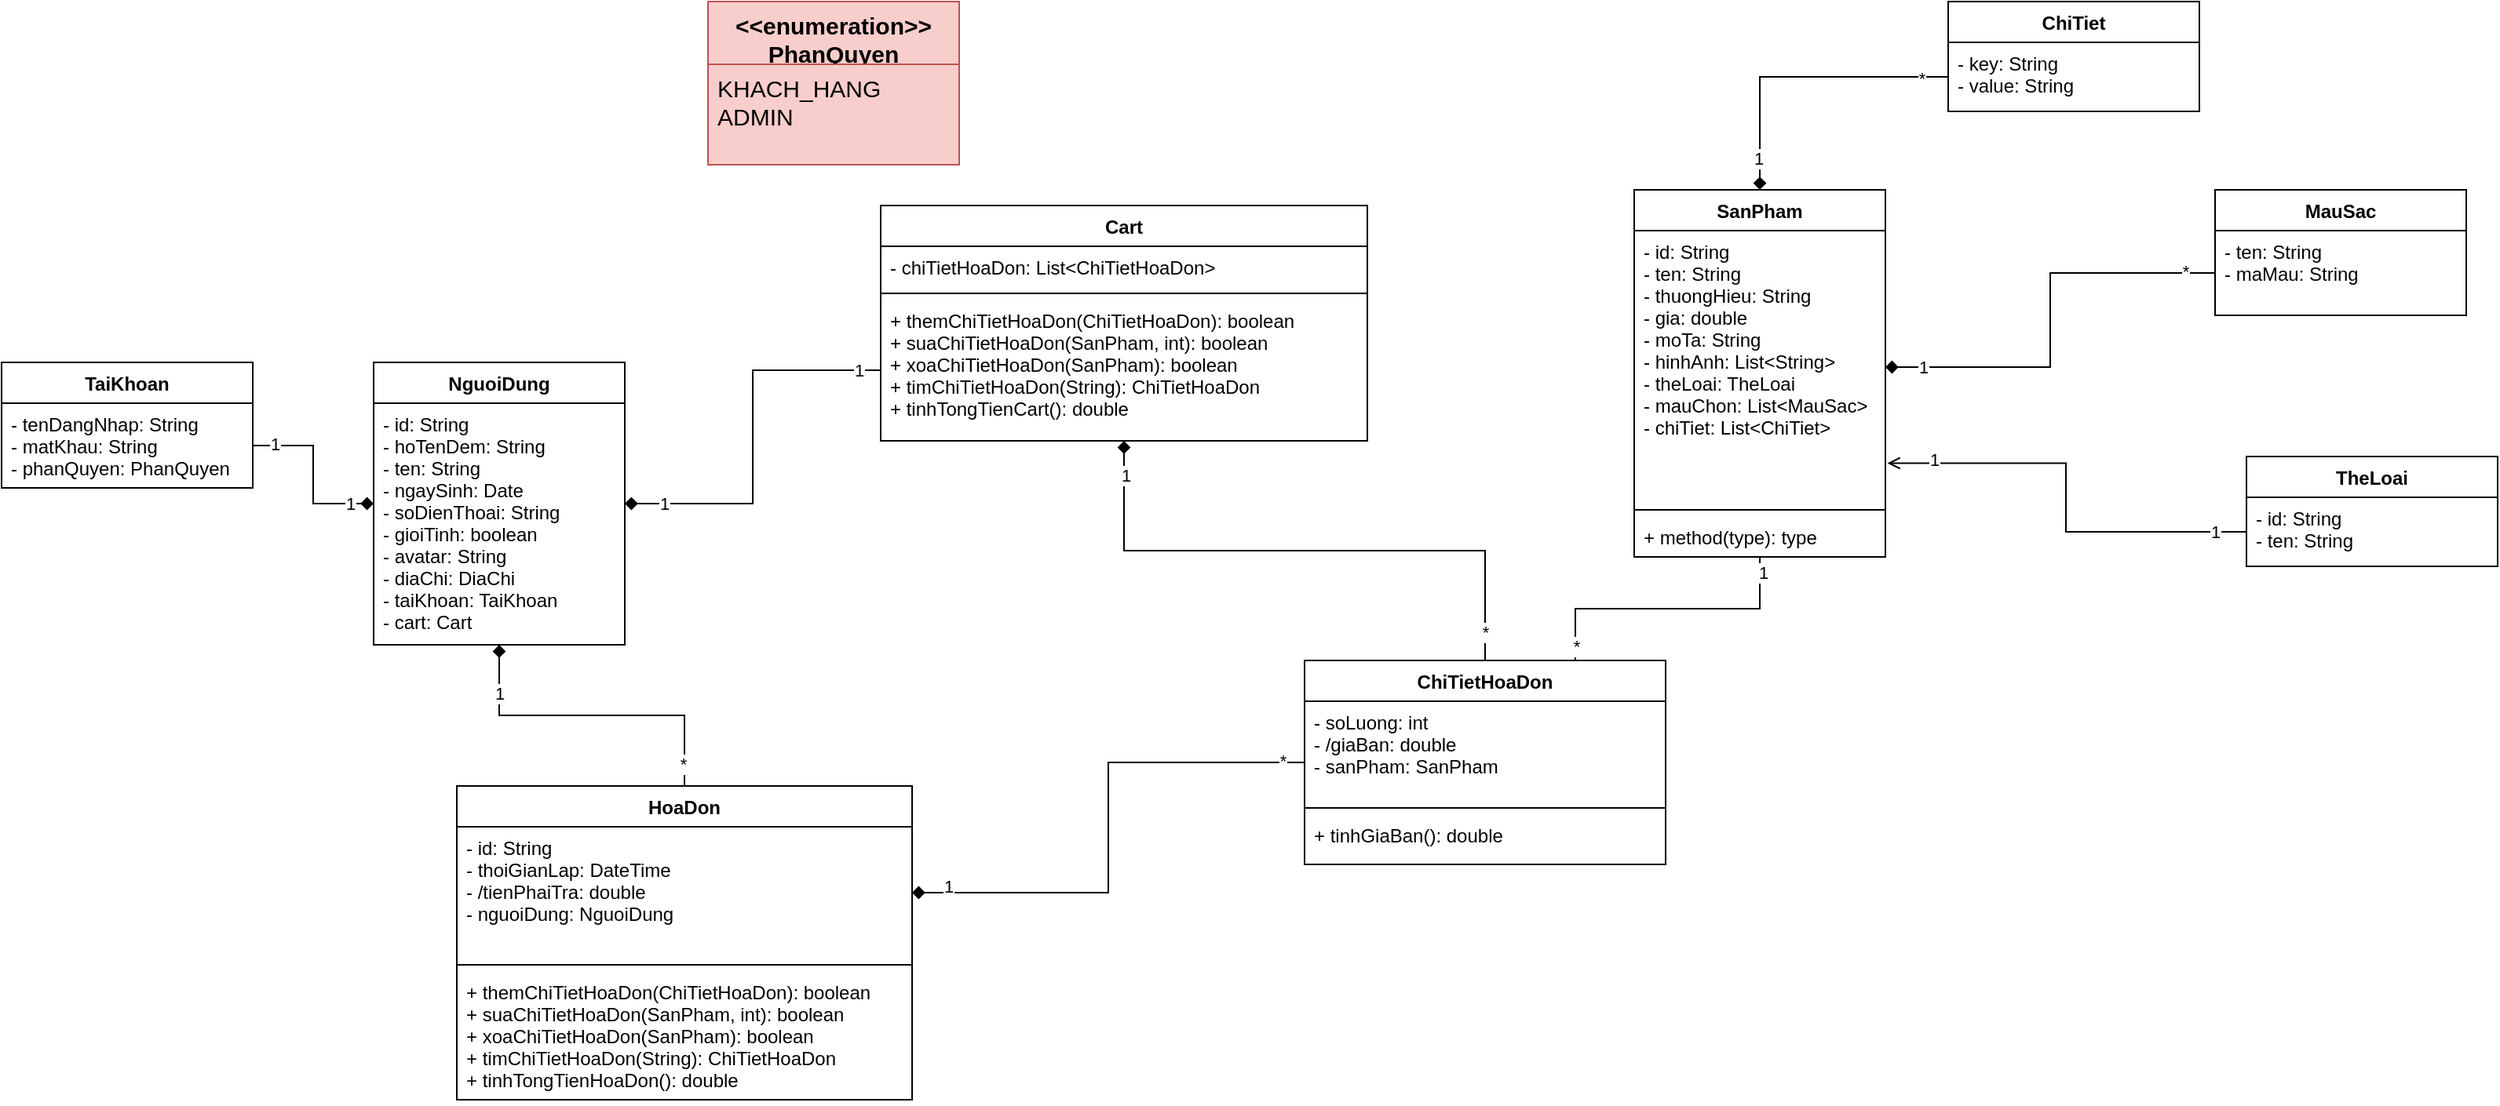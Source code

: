 <mxfile version="14.6.6" type="github">
  <diagram id="C5RBs43oDa-KdzZeNtuy" name="Page-1">
    <mxGraphModel dx="2067" dy="1829" grid="1" gridSize="10" guides="1" tooltips="1" connect="1" arrows="1" fold="1" page="1" pageScale="1" pageWidth="827" pageHeight="1169" math="0" shadow="0">
      <root>
        <mxCell id="WIyWlLk6GJQsqaUBKTNV-0" />
        <mxCell id="WIyWlLk6GJQsqaUBKTNV-1" parent="WIyWlLk6GJQsqaUBKTNV-0" />
        <mxCell id="7N4hpyPiE46g98wLAyZC-40" value="MauSac" style="swimlane;fontStyle=1;align=center;verticalAlign=top;childLayout=stackLayout;horizontal=1;startSize=26;horizontalStack=0;resizeParent=1;resizeParentMax=0;resizeLast=0;collapsible=1;marginBottom=0;" parent="WIyWlLk6GJQsqaUBKTNV-1" vertex="1">
          <mxGeometry x="600" y="-830" width="160" height="80" as="geometry" />
        </mxCell>
        <mxCell id="7N4hpyPiE46g98wLAyZC-41" value="- ten: String&#xa;- maMau: String" style="text;strokeColor=none;fillColor=none;align=left;verticalAlign=top;spacingLeft=4;spacingRight=4;overflow=hidden;rotatable=0;points=[[0,0.5],[1,0.5]];portConstraint=eastwest;" parent="7N4hpyPiE46g98wLAyZC-40" vertex="1">
          <mxGeometry y="26" width="160" height="54" as="geometry" />
        </mxCell>
        <mxCell id="7N4hpyPiE46g98wLAyZC-63" value="SanPham" style="swimlane;fontStyle=1;align=center;verticalAlign=top;childLayout=stackLayout;horizontal=1;startSize=26;horizontalStack=0;resizeParent=1;resizeParentMax=0;resizeLast=0;collapsible=1;marginBottom=0;" parent="WIyWlLk6GJQsqaUBKTNV-1" vertex="1">
          <mxGeometry x="230" y="-830" width="160" height="234" as="geometry" />
        </mxCell>
        <mxCell id="7N4hpyPiE46g98wLAyZC-64" value="- id: String&#xa;- ten: String&#xa;- thuongHieu: String&#xa;- gia: double&#xa;- moTa: String&#xa;- hinhAnh: List&lt;String&gt;&#xa;- theLoai: TheLoai&#xa;- mauChon: List&lt;MauSac&gt;&#xa;- chiTiet: List&lt;ChiTiet&gt;" style="text;strokeColor=none;fillColor=none;align=left;verticalAlign=top;spacingLeft=4;spacingRight=4;overflow=hidden;rotatable=0;points=[[0,0.5],[1,0.5]];portConstraint=eastwest;" parent="7N4hpyPiE46g98wLAyZC-63" vertex="1">
          <mxGeometry y="26" width="160" height="174" as="geometry" />
        </mxCell>
        <mxCell id="7N4hpyPiE46g98wLAyZC-65" value="" style="line;strokeWidth=1;fillColor=none;align=left;verticalAlign=middle;spacingTop=-1;spacingLeft=3;spacingRight=3;rotatable=0;labelPosition=right;points=[];portConstraint=eastwest;" parent="7N4hpyPiE46g98wLAyZC-63" vertex="1">
          <mxGeometry y="200" width="160" height="8" as="geometry" />
        </mxCell>
        <mxCell id="7N4hpyPiE46g98wLAyZC-66" value="+ method(type): type" style="text;strokeColor=none;fillColor=none;align=left;verticalAlign=top;spacingLeft=4;spacingRight=4;overflow=hidden;rotatable=0;points=[[0,0.5],[1,0.5]];portConstraint=eastwest;" parent="7N4hpyPiE46g98wLAyZC-63" vertex="1">
          <mxGeometry y="208" width="160" height="26" as="geometry" />
        </mxCell>
        <mxCell id="7N4hpyPiE46g98wLAyZC-67" style="edgeStyle=orthogonalEdgeStyle;rounded=0;orthogonalLoop=1;jettySize=auto;html=1;exitX=1;exitY=0.5;exitDx=0;exitDy=0;startArrow=diamond;startFill=1;endArrow=none;endFill=0;" parent="WIyWlLk6GJQsqaUBKTNV-1" source="7N4hpyPiE46g98wLAyZC-64" target="7N4hpyPiE46g98wLAyZC-41" edge="1">
          <mxGeometry relative="1" as="geometry" />
        </mxCell>
        <mxCell id="7N4hpyPiE46g98wLAyZC-68" value="1" style="edgeLabel;html=1;align=center;verticalAlign=middle;resizable=0;points=[];" parent="7N4hpyPiE46g98wLAyZC-67" vertex="1" connectable="0">
          <mxGeometry x="-0.824" relative="1" as="geometry">
            <mxPoint as="offset" />
          </mxGeometry>
        </mxCell>
        <mxCell id="7N4hpyPiE46g98wLAyZC-69" value="*" style="edgeLabel;html=1;align=center;verticalAlign=middle;resizable=0;points=[];" parent="7N4hpyPiE46g98wLAyZC-67" vertex="1" connectable="0">
          <mxGeometry x="0.856" y="1" relative="1" as="geometry">
            <mxPoint as="offset" />
          </mxGeometry>
        </mxCell>
        <mxCell id="7N4hpyPiE46g98wLAyZC-70" value="TheLoai" style="swimlane;fontStyle=1;align=center;verticalAlign=top;childLayout=stackLayout;horizontal=1;startSize=26;horizontalStack=0;resizeParent=1;resizeParentMax=0;resizeLast=0;collapsible=1;marginBottom=0;" parent="WIyWlLk6GJQsqaUBKTNV-1" vertex="1">
          <mxGeometry x="620" y="-660" width="160" height="70" as="geometry" />
        </mxCell>
        <mxCell id="7N4hpyPiE46g98wLAyZC-71" value="- id: String&#xa;- ten: String" style="text;strokeColor=none;fillColor=none;align=left;verticalAlign=top;spacingLeft=4;spacingRight=4;overflow=hidden;rotatable=0;points=[[0,0.5],[1,0.5]];portConstraint=eastwest;" parent="7N4hpyPiE46g98wLAyZC-70" vertex="1">
          <mxGeometry y="26" width="160" height="44" as="geometry" />
        </mxCell>
        <mxCell id="7N4hpyPiE46g98wLAyZC-74" style="edgeStyle=orthogonalEdgeStyle;rounded=0;orthogonalLoop=1;jettySize=auto;html=1;exitX=0;exitY=0.5;exitDx=0;exitDy=0;entryX=1.008;entryY=0.852;entryDx=0;entryDy=0;entryPerimeter=0;startArrow=none;startFill=0;endArrow=open;endFill=0;" parent="WIyWlLk6GJQsqaUBKTNV-1" source="7N4hpyPiE46g98wLAyZC-71" target="7N4hpyPiE46g98wLAyZC-64" edge="1">
          <mxGeometry relative="1" as="geometry" />
        </mxCell>
        <mxCell id="7N4hpyPiE46g98wLAyZC-75" value="1" style="edgeLabel;html=1;align=center;verticalAlign=middle;resizable=0;points=[];" parent="7N4hpyPiE46g98wLAyZC-74" vertex="1" connectable="0">
          <mxGeometry x="0.786" y="-2" relative="1" as="geometry">
            <mxPoint as="offset" />
          </mxGeometry>
        </mxCell>
        <mxCell id="7N4hpyPiE46g98wLAyZC-76" value="1" style="edgeLabel;html=1;align=center;verticalAlign=middle;resizable=0;points=[];" parent="7N4hpyPiE46g98wLAyZC-74" vertex="1" connectable="0">
          <mxGeometry x="-0.851" relative="1" as="geometry">
            <mxPoint as="offset" />
          </mxGeometry>
        </mxCell>
        <mxCell id="7N4hpyPiE46g98wLAyZC-77" value="ChiTiet" style="swimlane;fontStyle=1;align=center;verticalAlign=top;childLayout=stackLayout;horizontal=1;startSize=26;horizontalStack=0;resizeParent=1;resizeParentMax=0;resizeLast=0;collapsible=1;marginBottom=0;" parent="WIyWlLk6GJQsqaUBKTNV-1" vertex="1">
          <mxGeometry x="430" y="-950" width="160" height="70" as="geometry" />
        </mxCell>
        <mxCell id="7N4hpyPiE46g98wLAyZC-78" value="- key: String&#xa;- value: String" style="text;strokeColor=none;fillColor=none;align=left;verticalAlign=top;spacingLeft=4;spacingRight=4;overflow=hidden;rotatable=0;points=[[0,0.5],[1,0.5]];portConstraint=eastwest;" parent="7N4hpyPiE46g98wLAyZC-77" vertex="1">
          <mxGeometry y="26" width="160" height="44" as="geometry" />
        </mxCell>
        <mxCell id="7N4hpyPiE46g98wLAyZC-81" style="edgeStyle=orthogonalEdgeStyle;rounded=0;orthogonalLoop=1;jettySize=auto;html=1;exitX=0;exitY=0.5;exitDx=0;exitDy=0;startArrow=none;startFill=0;endArrow=diamond;endFill=1;" parent="WIyWlLk6GJQsqaUBKTNV-1" source="7N4hpyPiE46g98wLAyZC-78" target="7N4hpyPiE46g98wLAyZC-63" edge="1">
          <mxGeometry relative="1" as="geometry" />
        </mxCell>
        <mxCell id="7N4hpyPiE46g98wLAyZC-82" value="1" style="edgeLabel;html=1;align=center;verticalAlign=middle;resizable=0;points=[];" parent="7N4hpyPiE46g98wLAyZC-81" vertex="1" connectable="0">
          <mxGeometry x="0.785" y="-1" relative="1" as="geometry">
            <mxPoint as="offset" />
          </mxGeometry>
        </mxCell>
        <mxCell id="7N4hpyPiE46g98wLAyZC-83" value="*" style="edgeLabel;html=1;align=center;verticalAlign=middle;resizable=0;points=[];" parent="7N4hpyPiE46g98wLAyZC-81" vertex="1" connectable="0">
          <mxGeometry x="-0.823" y="1" relative="1" as="geometry">
            <mxPoint as="offset" />
          </mxGeometry>
        </mxCell>
        <mxCell id="7N4hpyPiE46g98wLAyZC-88" value="NguoiDung" style="swimlane;fontStyle=1;align=center;verticalAlign=top;childLayout=stackLayout;horizontal=1;startSize=26;horizontalStack=0;resizeParent=1;resizeParentMax=0;resizeLast=0;collapsible=1;marginBottom=0;" parent="WIyWlLk6GJQsqaUBKTNV-1" vertex="1">
          <mxGeometry x="-573" y="-720" width="160" height="180" as="geometry" />
        </mxCell>
        <mxCell id="7N4hpyPiE46g98wLAyZC-89" value="- id: String&#xa;- hoTenDem: String&#xa;- ten: String&#xa;- ngaySinh: Date&#xa;- soDienThoai: String&#xa;- gioiTinh: boolean&#xa;- avatar: String&#xa;- diaChi: DiaChi&#xa;- taiKhoan: TaiKhoan&#xa;- cart: Cart" style="text;strokeColor=none;fillColor=none;align=left;verticalAlign=top;spacingLeft=4;spacingRight=4;overflow=hidden;rotatable=0;points=[[0,0.5],[1,0.5]];portConstraint=eastwest;" parent="7N4hpyPiE46g98wLAyZC-88" vertex="1">
          <mxGeometry y="26" width="160" height="154" as="geometry" />
        </mxCell>
        <mxCell id="7N4hpyPiE46g98wLAyZC-99" value="TaiKhoan" style="swimlane;fontStyle=1;align=center;verticalAlign=top;childLayout=stackLayout;horizontal=1;startSize=26;horizontalStack=0;resizeParent=1;resizeParentMax=0;resizeLast=0;collapsible=1;marginBottom=0;" parent="WIyWlLk6GJQsqaUBKTNV-1" vertex="1">
          <mxGeometry x="-810" y="-720" width="160" height="80" as="geometry" />
        </mxCell>
        <mxCell id="7N4hpyPiE46g98wLAyZC-100" value="- tenDangNhap: String&#xa;- matKhau: String&#xa;- phanQuyen: PhanQuyen" style="text;strokeColor=none;fillColor=none;align=left;verticalAlign=top;spacingLeft=4;spacingRight=4;overflow=hidden;rotatable=0;points=[[0,0.5],[1,0.5]];portConstraint=eastwest;" parent="7N4hpyPiE46g98wLAyZC-99" vertex="1">
          <mxGeometry y="26" width="160" height="54" as="geometry" />
        </mxCell>
        <mxCell id="7N4hpyPiE46g98wLAyZC-103" value="&lt;&lt;enumeration&gt;&gt;&#xa;PhanQuyen" style="swimlane;fontStyle=1;align=center;verticalAlign=top;childLayout=stackLayout;horizontal=1;startSize=40;horizontalStack=0;resizeParent=1;resizeParentMax=0;resizeLast=0;collapsible=1;marginBottom=0;fillColor=#f8cecc;strokeColor=#b85450;fontSize=15;" parent="WIyWlLk6GJQsqaUBKTNV-1" vertex="1">
          <mxGeometry x="-360" y="-950" width="160" height="104" as="geometry" />
        </mxCell>
        <mxCell id="7N4hpyPiE46g98wLAyZC-104" value="KHACH_HANG&#xa;ADMIN" style="text;strokeColor=#b85450;fillColor=#f8cecc;align=left;verticalAlign=top;spacingLeft=4;spacingRight=4;overflow=hidden;rotatable=0;points=[[0,0.5],[1,0.5]];portConstraint=eastwest;fontSize=15;" parent="7N4hpyPiE46g98wLAyZC-103" vertex="1">
          <mxGeometry y="40" width="160" height="64" as="geometry" />
        </mxCell>
        <mxCell id="7N4hpyPiE46g98wLAyZC-105" style="edgeStyle=orthogonalEdgeStyle;rounded=0;orthogonalLoop=1;jettySize=auto;html=1;exitX=1;exitY=0.5;exitDx=0;exitDy=0;startArrow=none;startFill=0;endArrow=diamond;endFill=1;" parent="WIyWlLk6GJQsqaUBKTNV-1" source="7N4hpyPiE46g98wLAyZC-100" target="7N4hpyPiE46g98wLAyZC-88" edge="1">
          <mxGeometry relative="1" as="geometry" />
        </mxCell>
        <mxCell id="7N4hpyPiE46g98wLAyZC-106" value="1" style="edgeLabel;html=1;align=center;verticalAlign=middle;resizable=0;points=[];" parent="7N4hpyPiE46g98wLAyZC-105" vertex="1" connectable="0">
          <mxGeometry x="0.73" relative="1" as="geometry">
            <mxPoint as="offset" />
          </mxGeometry>
        </mxCell>
        <mxCell id="7N4hpyPiE46g98wLAyZC-107" value="1" style="edgeLabel;html=1;align=center;verticalAlign=middle;resizable=0;points=[];" parent="7N4hpyPiE46g98wLAyZC-105" vertex="1" connectable="0">
          <mxGeometry x="-0.761" y="1" relative="1" as="geometry">
            <mxPoint as="offset" />
          </mxGeometry>
        </mxCell>
        <mxCell id="7N4hpyPiE46g98wLAyZC-108" value="Cart" style="swimlane;fontStyle=1;align=center;verticalAlign=top;childLayout=stackLayout;horizontal=1;startSize=26;horizontalStack=0;resizeParent=1;resizeParentMax=0;resizeLast=0;collapsible=1;marginBottom=0;" parent="WIyWlLk6GJQsqaUBKTNV-1" vertex="1">
          <mxGeometry x="-250" y="-820" width="310" height="150" as="geometry" />
        </mxCell>
        <mxCell id="7N4hpyPiE46g98wLAyZC-109" value="- chiTietHoaDon: List&lt;ChiTietHoaDon&gt;" style="text;strokeColor=none;fillColor=none;align=left;verticalAlign=top;spacingLeft=4;spacingRight=4;overflow=hidden;rotatable=0;points=[[0,0.5],[1,0.5]];portConstraint=eastwest;" parent="7N4hpyPiE46g98wLAyZC-108" vertex="1">
          <mxGeometry y="26" width="310" height="26" as="geometry" />
        </mxCell>
        <mxCell id="7N4hpyPiE46g98wLAyZC-110" value="" style="line;strokeWidth=1;fillColor=none;align=left;verticalAlign=middle;spacingTop=-1;spacingLeft=3;spacingRight=3;rotatable=0;labelPosition=right;points=[];portConstraint=eastwest;" parent="7N4hpyPiE46g98wLAyZC-108" vertex="1">
          <mxGeometry y="52" width="310" height="8" as="geometry" />
        </mxCell>
        <mxCell id="7N4hpyPiE46g98wLAyZC-111" value="+ themChiTietHoaDon(ChiTietHoaDon): boolean&#xa;+ suaChiTietHoaDon(SanPham, int): boolean&#xa;+ xoaChiTietHoaDon(SanPham): boolean&#xa;+ timChiTietHoaDon(String): ChiTietHoaDon&#xa;+ tinhTongTienCart(): double" style="text;strokeColor=none;fillColor=none;align=left;verticalAlign=top;spacingLeft=4;spacingRight=4;overflow=hidden;rotatable=0;points=[[0,0.5],[1,0.5]];portConstraint=eastwest;" parent="7N4hpyPiE46g98wLAyZC-108" vertex="1">
          <mxGeometry y="60" width="310" height="90" as="geometry" />
        </mxCell>
        <mxCell id="7N4hpyPiE46g98wLAyZC-112" style="edgeStyle=orthogonalEdgeStyle;rounded=0;orthogonalLoop=1;jettySize=auto;html=1;exitX=0;exitY=0.5;exitDx=0;exitDy=0;startArrow=none;startFill=0;endArrow=diamond;endFill=1;" parent="WIyWlLk6GJQsqaUBKTNV-1" source="7N4hpyPiE46g98wLAyZC-111" target="7N4hpyPiE46g98wLAyZC-88" edge="1">
          <mxGeometry relative="1" as="geometry" />
        </mxCell>
        <mxCell id="7N4hpyPiE46g98wLAyZC-113" value="1" style="edgeLabel;html=1;align=center;verticalAlign=middle;resizable=0;points=[];" parent="7N4hpyPiE46g98wLAyZC-112" vertex="1" connectable="0">
          <mxGeometry x="0.803" relative="1" as="geometry">
            <mxPoint as="offset" />
          </mxGeometry>
        </mxCell>
        <mxCell id="7N4hpyPiE46g98wLAyZC-114" value="1" style="edgeLabel;html=1;align=center;verticalAlign=middle;resizable=0;points=[];" parent="7N4hpyPiE46g98wLAyZC-112" vertex="1" connectable="0">
          <mxGeometry x="-0.885" relative="1" as="geometry">
            <mxPoint as="offset" />
          </mxGeometry>
        </mxCell>
        <mxCell id="7N4hpyPiE46g98wLAyZC-119" style="edgeStyle=orthogonalEdgeStyle;rounded=0;orthogonalLoop=1;jettySize=auto;html=1;exitX=0.5;exitY=0;exitDx=0;exitDy=0;startArrow=none;startFill=0;endArrow=diamond;endFill=1;" parent="WIyWlLk6GJQsqaUBKTNV-1" source="7N4hpyPiE46g98wLAyZC-115" target="7N4hpyPiE46g98wLAyZC-108" edge="1">
          <mxGeometry relative="1" as="geometry" />
        </mxCell>
        <mxCell id="7N4hpyPiE46g98wLAyZC-120" value="1" style="edgeLabel;html=1;align=center;verticalAlign=middle;resizable=0;points=[];" parent="7N4hpyPiE46g98wLAyZC-119" vertex="1" connectable="0">
          <mxGeometry x="0.881" y="-1" relative="1" as="geometry">
            <mxPoint as="offset" />
          </mxGeometry>
        </mxCell>
        <mxCell id="7N4hpyPiE46g98wLAyZC-121" value="*" style="edgeLabel;html=1;align=center;verticalAlign=middle;resizable=0;points=[];" parent="7N4hpyPiE46g98wLAyZC-119" vertex="1" connectable="0">
          <mxGeometry x="-0.902" relative="1" as="geometry">
            <mxPoint as="offset" />
          </mxGeometry>
        </mxCell>
        <mxCell id="7N4hpyPiE46g98wLAyZC-122" style="edgeStyle=orthogonalEdgeStyle;rounded=0;orthogonalLoop=1;jettySize=auto;html=1;exitX=0.75;exitY=0;exitDx=0;exitDy=0;startArrow=none;startFill=0;endArrow=none;endFill=0;" parent="WIyWlLk6GJQsqaUBKTNV-1" source="7N4hpyPiE46g98wLAyZC-115" target="7N4hpyPiE46g98wLAyZC-63" edge="1">
          <mxGeometry relative="1" as="geometry" />
        </mxCell>
        <mxCell id="7N4hpyPiE46g98wLAyZC-123" value="*" style="edgeLabel;html=1;align=center;verticalAlign=middle;resizable=0;points=[];" parent="7N4hpyPiE46g98wLAyZC-122" vertex="1" connectable="0">
          <mxGeometry x="-0.902" relative="1" as="geometry">
            <mxPoint as="offset" />
          </mxGeometry>
        </mxCell>
        <mxCell id="7N4hpyPiE46g98wLAyZC-124" value="1" style="edgeLabel;html=1;align=center;verticalAlign=middle;resizable=0;points=[];" parent="7N4hpyPiE46g98wLAyZC-122" vertex="1" connectable="0">
          <mxGeometry x="0.889" y="-2" relative="1" as="geometry">
            <mxPoint as="offset" />
          </mxGeometry>
        </mxCell>
        <mxCell id="7N4hpyPiE46g98wLAyZC-115" value="ChiTietHoaDon" style="swimlane;fontStyle=1;align=center;verticalAlign=top;childLayout=stackLayout;horizontal=1;startSize=26;horizontalStack=0;resizeParent=1;resizeParentMax=0;resizeLast=0;collapsible=1;marginBottom=0;" parent="WIyWlLk6GJQsqaUBKTNV-1" vertex="1">
          <mxGeometry x="20" y="-530" width="230" height="130" as="geometry" />
        </mxCell>
        <mxCell id="7N4hpyPiE46g98wLAyZC-116" value="- soLuong: int&#xa;- /giaBan: double&#xa;- sanPham: SanPham" style="text;strokeColor=none;fillColor=none;align=left;verticalAlign=top;spacingLeft=4;spacingRight=4;overflow=hidden;rotatable=0;points=[[0,0.5],[1,0.5]];portConstraint=eastwest;" parent="7N4hpyPiE46g98wLAyZC-115" vertex="1">
          <mxGeometry y="26" width="230" height="64" as="geometry" />
        </mxCell>
        <mxCell id="7N4hpyPiE46g98wLAyZC-117" value="" style="line;strokeWidth=1;fillColor=none;align=left;verticalAlign=middle;spacingTop=-1;spacingLeft=3;spacingRight=3;rotatable=0;labelPosition=right;points=[];portConstraint=eastwest;" parent="7N4hpyPiE46g98wLAyZC-115" vertex="1">
          <mxGeometry y="90" width="230" height="8" as="geometry" />
        </mxCell>
        <mxCell id="7N4hpyPiE46g98wLAyZC-118" value="+ tinhGiaBan(): double" style="text;strokeColor=none;fillColor=none;align=left;verticalAlign=top;spacingLeft=4;spacingRight=4;overflow=hidden;rotatable=0;points=[[0,0.5],[1,0.5]];portConstraint=eastwest;" parent="7N4hpyPiE46g98wLAyZC-115" vertex="1">
          <mxGeometry y="98" width="230" height="32" as="geometry" />
        </mxCell>
        <mxCell id="HynuhQLW6EAJp67myWOW-0" style="edgeStyle=orthogonalEdgeStyle;rounded=0;orthogonalLoop=1;jettySize=auto;html=1;exitX=0.5;exitY=0;exitDx=0;exitDy=0;endArrow=diamond;endFill=1;" edge="1" parent="WIyWlLk6GJQsqaUBKTNV-1" source="7N4hpyPiE46g98wLAyZC-125" target="7N4hpyPiE46g98wLAyZC-88">
          <mxGeometry relative="1" as="geometry" />
        </mxCell>
        <mxCell id="HynuhQLW6EAJp67myWOW-6" value="1" style="edgeLabel;html=1;align=center;verticalAlign=middle;resizable=0;points=[];" vertex="1" connectable="0" parent="HynuhQLW6EAJp67myWOW-0">
          <mxGeometry x="0.706" relative="1" as="geometry">
            <mxPoint as="offset" />
          </mxGeometry>
        </mxCell>
        <mxCell id="HynuhQLW6EAJp67myWOW-7" value="*" style="edgeLabel;html=1;align=center;verticalAlign=middle;resizable=0;points=[];" vertex="1" connectable="0" parent="HynuhQLW6EAJp67myWOW-0">
          <mxGeometry x="-0.867" y="1" relative="1" as="geometry">
            <mxPoint as="offset" />
          </mxGeometry>
        </mxCell>
        <mxCell id="7N4hpyPiE46g98wLAyZC-125" value="HoaDon" style="swimlane;fontStyle=1;align=center;verticalAlign=top;childLayout=stackLayout;horizontal=1;startSize=26;horizontalStack=0;resizeParent=1;resizeParentMax=0;resizeLast=0;collapsible=1;marginBottom=0;" parent="WIyWlLk6GJQsqaUBKTNV-1" vertex="1">
          <mxGeometry x="-520" y="-450" width="290" height="200" as="geometry" />
        </mxCell>
        <mxCell id="7N4hpyPiE46g98wLAyZC-126" value="- id: String&#xa;- thoiGianLap: DateTime&#xa;- /tienPhaiTra: double&#xa;- nguoiDung: NguoiDung" style="text;strokeColor=none;fillColor=none;align=left;verticalAlign=top;spacingLeft=4;spacingRight=4;overflow=hidden;rotatable=0;points=[[0,0.5],[1,0.5]];portConstraint=eastwest;" parent="7N4hpyPiE46g98wLAyZC-125" vertex="1">
          <mxGeometry y="26" width="290" height="84" as="geometry" />
        </mxCell>
        <mxCell id="7N4hpyPiE46g98wLAyZC-127" value="" style="line;strokeWidth=1;fillColor=none;align=left;verticalAlign=middle;spacingTop=-1;spacingLeft=3;spacingRight=3;rotatable=0;labelPosition=right;points=[];portConstraint=eastwest;" parent="7N4hpyPiE46g98wLAyZC-125" vertex="1">
          <mxGeometry y="110" width="290" height="8" as="geometry" />
        </mxCell>
        <mxCell id="7N4hpyPiE46g98wLAyZC-128" value="+ themChiTietHoaDon(ChiTietHoaDon): boolean&#xa;+ suaChiTietHoaDon(SanPham, int): boolean&#xa;+ xoaChiTietHoaDon(SanPham): boolean&#xa;+ timChiTietHoaDon(String): ChiTietHoaDon&#xa;+ tinhTongTienHoaDon(): double" style="text;strokeColor=none;fillColor=none;align=left;verticalAlign=top;spacingLeft=4;spacingRight=4;overflow=hidden;rotatable=0;points=[[0,0.5],[1,0.5]];portConstraint=eastwest;" parent="7N4hpyPiE46g98wLAyZC-125" vertex="1">
          <mxGeometry y="118" width="290" height="82" as="geometry" />
        </mxCell>
        <mxCell id="HynuhQLW6EAJp67myWOW-3" style="edgeStyle=orthogonalEdgeStyle;rounded=0;orthogonalLoop=1;jettySize=auto;html=1;exitX=1;exitY=0.5;exitDx=0;exitDy=0;endArrow=none;endFill=0;startArrow=diamond;startFill=1;" edge="1" parent="WIyWlLk6GJQsqaUBKTNV-1" source="7N4hpyPiE46g98wLAyZC-126" target="7N4hpyPiE46g98wLAyZC-115">
          <mxGeometry relative="1" as="geometry" />
        </mxCell>
        <mxCell id="HynuhQLW6EAJp67myWOW-4" value="1" style="edgeLabel;html=1;align=center;verticalAlign=middle;resizable=0;points=[];" vertex="1" connectable="0" parent="HynuhQLW6EAJp67myWOW-3">
          <mxGeometry x="-0.862" y="4" relative="1" as="geometry">
            <mxPoint as="offset" />
          </mxGeometry>
        </mxCell>
        <mxCell id="HynuhQLW6EAJp67myWOW-5" value="*" style="edgeLabel;html=1;align=center;verticalAlign=middle;resizable=0;points=[];" vertex="1" connectable="0" parent="HynuhQLW6EAJp67myWOW-3">
          <mxGeometry x="0.916" y="1" relative="1" as="geometry">
            <mxPoint as="offset" />
          </mxGeometry>
        </mxCell>
      </root>
    </mxGraphModel>
  </diagram>
</mxfile>
